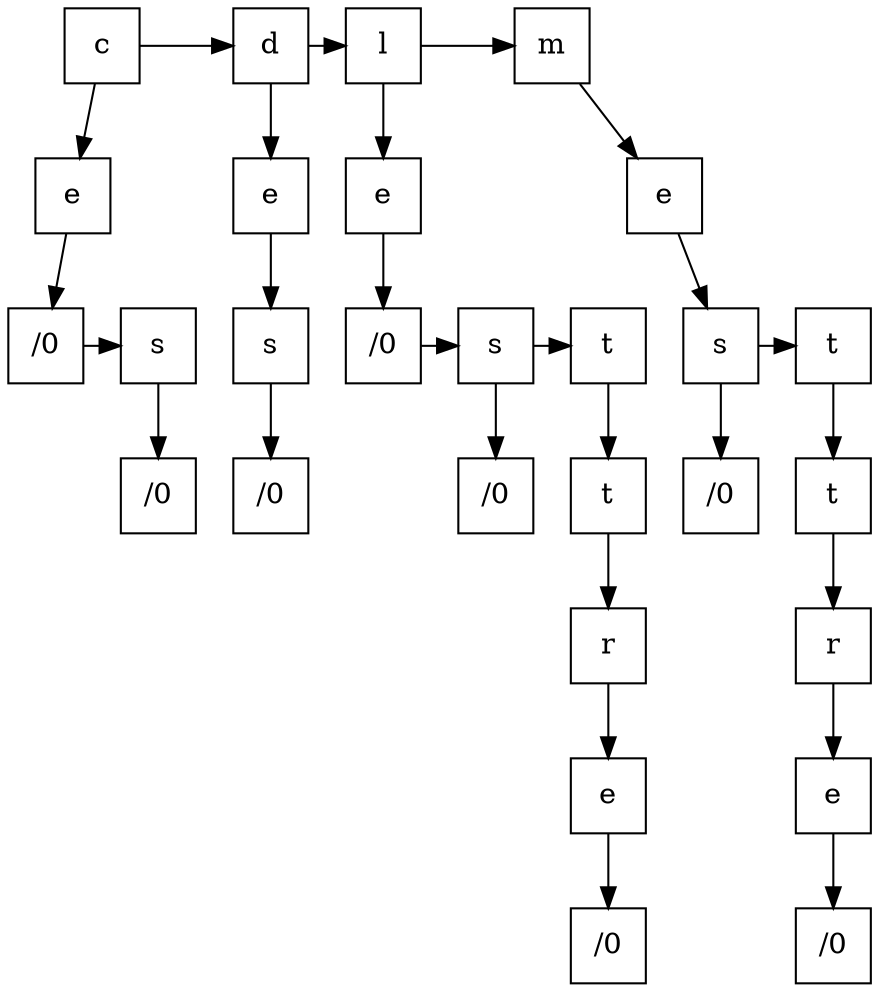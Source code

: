digraph mots {
	node [shape=square];
	n0[label="c"];
	n0 -> n1;
	{rank=same; n0 n1}
	n1[label="d"];
	n1 -> n2;
	{rank=same; n1 n2}
	n2[label="l"];
	n2 -> n3;
	{rank=same; n2 n3}
	n3[label="m"];
	n3 -> n4;
	n4[label="e"];
	n4 -> n5;
	n5[label="s"];
	n5 -> n6;
	{rank=same; n5 n6}
	n6[label="t"];
	n6 -> n7;
	n7[label="t"];
	n7 -> n8;
	n8[label="r"];
	n8 -> n9;
	n9[label="e"];
	n9 -> n10;
	n10[label="/0"];
	n5 -> n11;
	n11[label="/0"];
	n2 -> n12;
	n12[label="e"];
	n12 -> n13;
	n13[label="/0"];
	n13 -> n14;
	{rank=same; n13 n14}
	n14[label="s"];
	n14 -> n15;
	{rank=same; n14 n15}
	n15[label="t"];
	n15 -> n16;
	n16[label="t"];
	n16 -> n17;
	n17[label="r"];
	n17 -> n18;
	n18[label="e"];
	n18 -> n19;
	n19[label="/0"];
	n14 -> n20;
	n20[label="/0"];
	n1 -> n21;
	n21[label="e"];
	n21 -> n22;
	n22[label="s"];
	n22 -> n23;
	n23[label="/0"];
	n0 -> n24;
	n24[label="e"];
	n24 -> n25;
	n25[label="/0"];
	n25 -> n26;
	{rank=same; n25 n26}
	n26[label="s"];
	n26 -> n27;
	n27[label="/0"];
	}